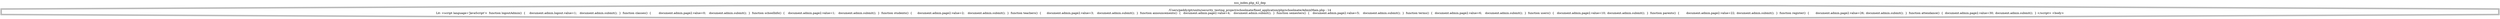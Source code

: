 digraph cfg {
  label="xss_index.php_42_dep";
  labelloc=t;
  n1 [shape=doubleoctagon, label="/Users/peddy/git/unitn/security_testing_project/schoolmate/fixed_application/php/schoolmate/AdminMain.php : 14\nLit: <script language='JavaScript'>  function logoutAdmin()  {	document.admin.logout.value=1;	document.admin.submit();  }  function classes()  {	document.admin.page2.value=0;	document.admin.submit();  }  function schoolInfo()  {	document.admin.page2.value=1;	document.admin.submit();  }  function students()  {	document.admin.page2.value=2;	document.admin.submit();  }  function teachers()  {	document.admin.page2.value=3;	document.admin.submit();  }  function announcements()  {	document.admin.page2.value=4;	document.admin.submit();  }  function semesters()  {	document.admin.page2.value=5;	document.admin.submit();  }  function terms()  {	document.admin.page2.value=6;	document.admin.submit();  }  function users()  {	document.admin.page2.value=10;	document.admin.submit();  }  function parents()  {	document.admin.page2.value=22;	document.admin.submit();  }  function register()  {	document.admin.page2.value=26;	document.admin.submit();  }  function attendance()  {	document.admin.page2.value=30;	document.admin.submit();  } </script> <body>\n"];
}
